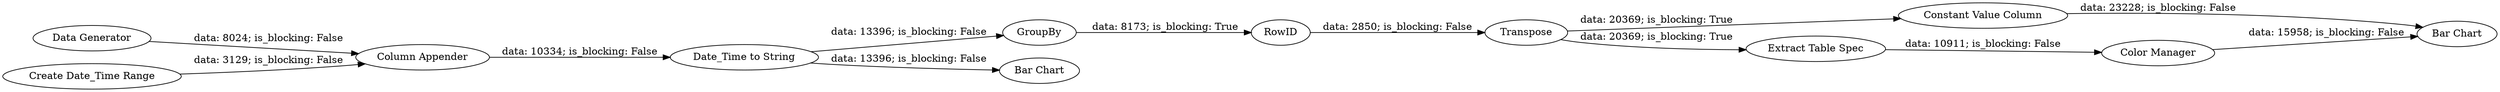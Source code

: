 digraph {
	"3100224062648296656_1" [label="Data Generator"]
	"3100224062648296656_12" [label="Constant Value Column"]
	"3100224062648296656_3" [label="Column Appender"]
	"3100224062648296656_5" [label="Date_Time to String"]
	"3100224062648296656_6" [label=GroupBy]
	"3100224062648296656_2" [label="Create Date_Time Range"]
	"3100224062648296656_10" [label=RowID]
	"3100224062648296656_7" [label=Transpose]
	"3100224062648296656_9" [label="Extract Table Spec"]
	"3100224062648296656_4" [label="Bar Chart"]
	"3100224062648296656_11" [label="Bar Chart"]
	"3100224062648296656_8" [label="Color Manager"]
	"3100224062648296656_5" -> "3100224062648296656_4" [label="data: 13396; is_blocking: False"]
	"3100224062648296656_1" -> "3100224062648296656_3" [label="data: 8024; is_blocking: False"]
	"3100224062648296656_3" -> "3100224062648296656_5" [label="data: 10334; is_blocking: False"]
	"3100224062648296656_6" -> "3100224062648296656_10" [label="data: 8173; is_blocking: True"]
	"3100224062648296656_5" -> "3100224062648296656_6" [label="data: 13396; is_blocking: False"]
	"3100224062648296656_8" -> "3100224062648296656_11" [label="data: 15958; is_blocking: False"]
	"3100224062648296656_7" -> "3100224062648296656_12" [label="data: 20369; is_blocking: True"]
	"3100224062648296656_9" -> "3100224062648296656_8" [label="data: 10911; is_blocking: False"]
	"3100224062648296656_12" -> "3100224062648296656_11" [label="data: 23228; is_blocking: False"]
	"3100224062648296656_10" -> "3100224062648296656_7" [label="data: 2850; is_blocking: False"]
	"3100224062648296656_7" -> "3100224062648296656_9" [label="data: 20369; is_blocking: True"]
	"3100224062648296656_2" -> "3100224062648296656_3" [label="data: 3129; is_blocking: False"]
	rankdir=LR
}
